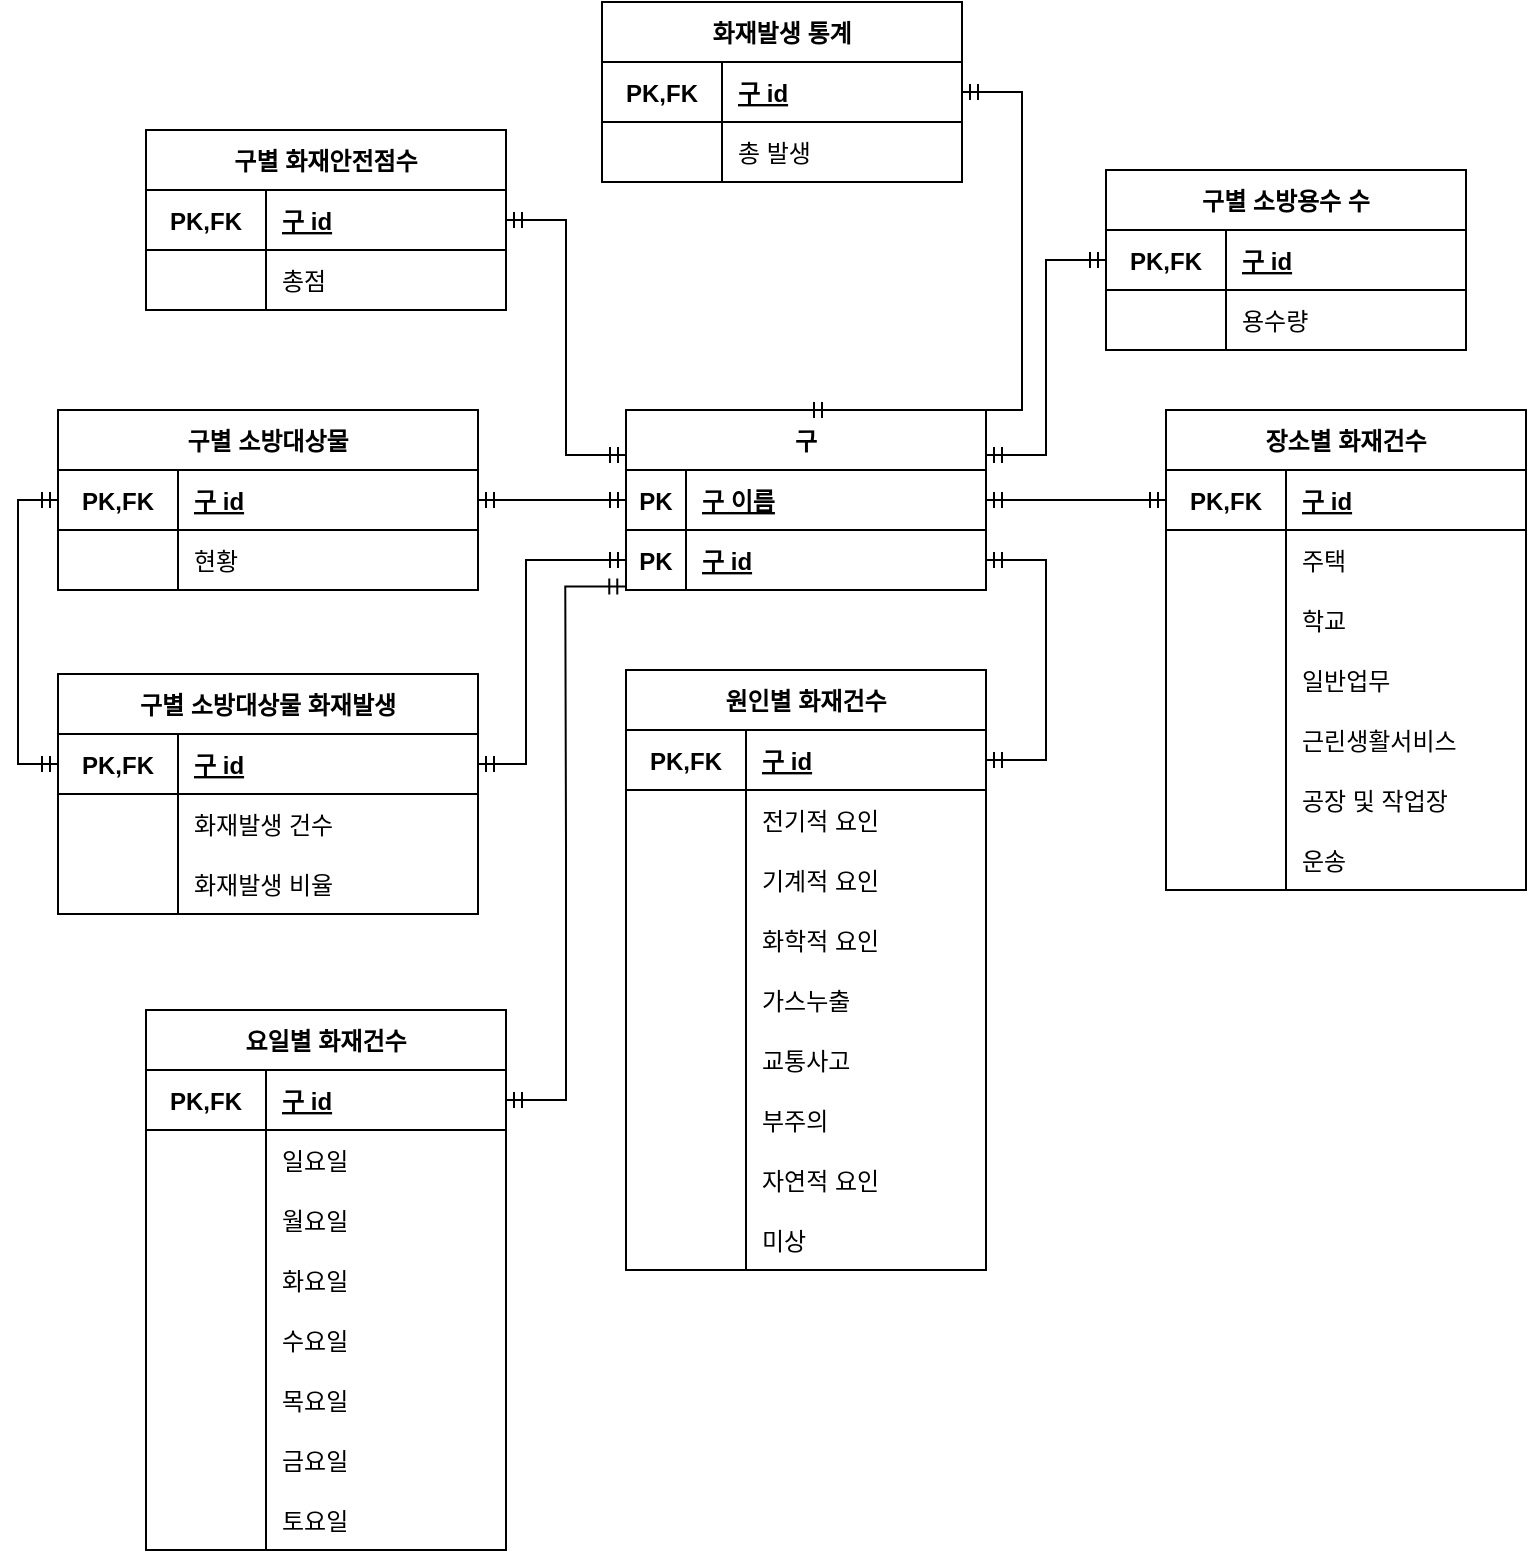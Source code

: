 <mxfile version="15.8.9" type="google"><diagram id="-3Nv49xv00gwKLNTS01_" name="Page-1"><mxGraphModel dx="1038" dy="571" grid="0" gridSize="10" guides="1" tooltips="1" connect="1" arrows="1" fold="1" page="1" pageScale="1" pageWidth="827" pageHeight="1169" math="0" shadow="0"><root><mxCell id="0"/><mxCell id="1" parent="0"/><mxCell id="5s4iBpK3dRNzRpRMi-Fs-120" value="구별 소방용수 수" style="shape=table;startSize=30;container=1;collapsible=1;childLayout=tableLayout;fixedRows=1;rowLines=0;fontStyle=1;align=center;resizeLast=1;" parent="1" vertex="1"><mxGeometry x="560" y="210" width="180" height="90" as="geometry"/></mxCell><mxCell id="5s4iBpK3dRNzRpRMi-Fs-124" value="" style="shape=partialRectangle;collapsible=0;dropTarget=0;pointerEvents=0;fillColor=none;top=0;left=0;bottom=1;right=0;points=[[0,0.5],[1,0.5]];portConstraint=eastwest;" parent="5s4iBpK3dRNzRpRMi-Fs-120" vertex="1"><mxGeometry y="30" width="180" height="30" as="geometry"/></mxCell><mxCell id="5s4iBpK3dRNzRpRMi-Fs-125" value="PK,FK" style="shape=partialRectangle;connectable=0;fillColor=none;top=0;left=0;bottom=0;right=0;fontStyle=1;overflow=hidden;" parent="5s4iBpK3dRNzRpRMi-Fs-124" vertex="1"><mxGeometry width="60" height="30" as="geometry"><mxRectangle width="60" height="30" as="alternateBounds"/></mxGeometry></mxCell><mxCell id="5s4iBpK3dRNzRpRMi-Fs-126" value="구 id" style="shape=partialRectangle;connectable=0;fillColor=none;top=0;left=0;bottom=0;right=0;align=left;spacingLeft=6;fontStyle=5;overflow=hidden;" parent="5s4iBpK3dRNzRpRMi-Fs-124" vertex="1"><mxGeometry x="60" width="120" height="30" as="geometry"><mxRectangle width="120" height="30" as="alternateBounds"/></mxGeometry></mxCell><mxCell id="5s4iBpK3dRNzRpRMi-Fs-127" value="" style="shape=partialRectangle;collapsible=0;dropTarget=0;pointerEvents=0;fillColor=none;top=0;left=0;bottom=0;right=0;points=[[0,0.5],[1,0.5]];portConstraint=eastwest;" parent="5s4iBpK3dRNzRpRMi-Fs-120" vertex="1"><mxGeometry y="60" width="180" height="30" as="geometry"/></mxCell><mxCell id="5s4iBpK3dRNzRpRMi-Fs-128" value="" style="shape=partialRectangle;connectable=0;fillColor=none;top=0;left=0;bottom=0;right=0;editable=1;overflow=hidden;" parent="5s4iBpK3dRNzRpRMi-Fs-127" vertex="1"><mxGeometry width="60" height="30" as="geometry"><mxRectangle width="60" height="30" as="alternateBounds"/></mxGeometry></mxCell><mxCell id="5s4iBpK3dRNzRpRMi-Fs-129" value="용수량" style="shape=partialRectangle;connectable=0;fillColor=none;top=0;left=0;bottom=0;right=0;align=left;spacingLeft=6;overflow=hidden;" parent="5s4iBpK3dRNzRpRMi-Fs-127" vertex="1"><mxGeometry x="60" width="120" height="30" as="geometry"><mxRectangle width="120" height="30" as="alternateBounds"/></mxGeometry></mxCell><mxCell id="5s4iBpK3dRNzRpRMi-Fs-133" value="장소별 화재건수" style="shape=table;startSize=30;container=1;collapsible=1;childLayout=tableLayout;fixedRows=1;rowLines=0;fontStyle=1;align=center;resizeLast=1;" parent="1" vertex="1"><mxGeometry x="590" y="330" width="180" height="240" as="geometry"/></mxCell><mxCell id="5s4iBpK3dRNzRpRMi-Fs-134" value="" style="shape=partialRectangle;collapsible=0;dropTarget=0;pointerEvents=0;fillColor=none;top=0;left=0;bottom=1;right=0;points=[[0,0.5],[1,0.5]];portConstraint=eastwest;" parent="5s4iBpK3dRNzRpRMi-Fs-133" vertex="1"><mxGeometry y="30" width="180" height="30" as="geometry"/></mxCell><mxCell id="5s4iBpK3dRNzRpRMi-Fs-135" value="PK,FK" style="shape=partialRectangle;connectable=0;fillColor=none;top=0;left=0;bottom=0;right=0;fontStyle=1;overflow=hidden;" parent="5s4iBpK3dRNzRpRMi-Fs-134" vertex="1"><mxGeometry width="60" height="30" as="geometry"><mxRectangle width="60" height="30" as="alternateBounds"/></mxGeometry></mxCell><mxCell id="5s4iBpK3dRNzRpRMi-Fs-136" value="구 id" style="shape=partialRectangle;connectable=0;fillColor=none;top=0;left=0;bottom=0;right=0;align=left;spacingLeft=6;fontStyle=5;overflow=hidden;" parent="5s4iBpK3dRNzRpRMi-Fs-134" vertex="1"><mxGeometry x="60" width="120" height="30" as="geometry"><mxRectangle width="120" height="30" as="alternateBounds"/></mxGeometry></mxCell><mxCell id="5s4iBpK3dRNzRpRMi-Fs-137" value="" style="shape=partialRectangle;collapsible=0;dropTarget=0;pointerEvents=0;fillColor=none;top=0;left=0;bottom=0;right=0;points=[[0,0.5],[1,0.5]];portConstraint=eastwest;" parent="5s4iBpK3dRNzRpRMi-Fs-133" vertex="1"><mxGeometry y="60" width="180" height="30" as="geometry"/></mxCell><mxCell id="5s4iBpK3dRNzRpRMi-Fs-138" value="" style="shape=partialRectangle;connectable=0;fillColor=none;top=0;left=0;bottom=0;right=0;editable=1;overflow=hidden;" parent="5s4iBpK3dRNzRpRMi-Fs-137" vertex="1"><mxGeometry width="60" height="30" as="geometry"><mxRectangle width="60" height="30" as="alternateBounds"/></mxGeometry></mxCell><mxCell id="5s4iBpK3dRNzRpRMi-Fs-139" value="주택" style="shape=partialRectangle;connectable=0;fillColor=none;top=0;left=0;bottom=0;right=0;align=left;spacingLeft=6;overflow=hidden;" parent="5s4iBpK3dRNzRpRMi-Fs-137" vertex="1"><mxGeometry x="60" width="120" height="30" as="geometry"><mxRectangle width="120" height="30" as="alternateBounds"/></mxGeometry></mxCell><mxCell id="5s4iBpK3dRNzRpRMi-Fs-140" value="" style="shape=partialRectangle;collapsible=0;dropTarget=0;pointerEvents=0;fillColor=none;top=0;left=0;bottom=0;right=0;points=[[0,0.5],[1,0.5]];portConstraint=eastwest;" parent="5s4iBpK3dRNzRpRMi-Fs-133" vertex="1"><mxGeometry y="90" width="180" height="30" as="geometry"/></mxCell><mxCell id="5s4iBpK3dRNzRpRMi-Fs-141" value="" style="shape=partialRectangle;connectable=0;fillColor=none;top=0;left=0;bottom=0;right=0;editable=1;overflow=hidden;" parent="5s4iBpK3dRNzRpRMi-Fs-140" vertex="1"><mxGeometry width="60" height="30" as="geometry"><mxRectangle width="60" height="30" as="alternateBounds"/></mxGeometry></mxCell><mxCell id="5s4iBpK3dRNzRpRMi-Fs-142" value="학교" style="shape=partialRectangle;connectable=0;fillColor=none;top=0;left=0;bottom=0;right=0;align=left;spacingLeft=6;overflow=hidden;" parent="5s4iBpK3dRNzRpRMi-Fs-140" vertex="1"><mxGeometry x="60" width="120" height="30" as="geometry"><mxRectangle width="120" height="30" as="alternateBounds"/></mxGeometry></mxCell><mxCell id="5s4iBpK3dRNzRpRMi-Fs-143" value="" style="shape=partialRectangle;collapsible=0;dropTarget=0;pointerEvents=0;fillColor=none;top=0;left=0;bottom=0;right=0;points=[[0,0.5],[1,0.5]];portConstraint=eastwest;" parent="5s4iBpK3dRNzRpRMi-Fs-133" vertex="1"><mxGeometry y="120" width="180" height="30" as="geometry"/></mxCell><mxCell id="5s4iBpK3dRNzRpRMi-Fs-144" value="" style="shape=partialRectangle;connectable=0;fillColor=none;top=0;left=0;bottom=0;right=0;editable=1;overflow=hidden;" parent="5s4iBpK3dRNzRpRMi-Fs-143" vertex="1"><mxGeometry width="60" height="30" as="geometry"><mxRectangle width="60" height="30" as="alternateBounds"/></mxGeometry></mxCell><mxCell id="5s4iBpK3dRNzRpRMi-Fs-145" value="일반업무" style="shape=partialRectangle;connectable=0;fillColor=none;top=0;left=0;bottom=0;right=0;align=left;spacingLeft=6;overflow=hidden;" parent="5s4iBpK3dRNzRpRMi-Fs-143" vertex="1"><mxGeometry x="60" width="120" height="30" as="geometry"><mxRectangle width="120" height="30" as="alternateBounds"/></mxGeometry></mxCell><mxCell id="5s4iBpK3dRNzRpRMi-Fs-146" value="" style="shape=partialRectangle;collapsible=0;dropTarget=0;pointerEvents=0;fillColor=none;top=0;left=0;bottom=0;right=0;points=[[0,0.5],[1,0.5]];portConstraint=eastwest;" parent="5s4iBpK3dRNzRpRMi-Fs-133" vertex="1"><mxGeometry y="150" width="180" height="30" as="geometry"/></mxCell><mxCell id="5s4iBpK3dRNzRpRMi-Fs-147" value="" style="shape=partialRectangle;connectable=0;fillColor=none;top=0;left=0;bottom=0;right=0;editable=1;overflow=hidden;" parent="5s4iBpK3dRNzRpRMi-Fs-146" vertex="1"><mxGeometry width="60" height="30" as="geometry"><mxRectangle width="60" height="30" as="alternateBounds"/></mxGeometry></mxCell><mxCell id="5s4iBpK3dRNzRpRMi-Fs-148" value="근린생활서비스" style="shape=partialRectangle;connectable=0;fillColor=none;top=0;left=0;bottom=0;right=0;align=left;spacingLeft=6;overflow=hidden;" parent="5s4iBpK3dRNzRpRMi-Fs-146" vertex="1"><mxGeometry x="60" width="120" height="30" as="geometry"><mxRectangle width="120" height="30" as="alternateBounds"/></mxGeometry></mxCell><mxCell id="5s4iBpK3dRNzRpRMi-Fs-149" value="" style="shape=partialRectangle;collapsible=0;dropTarget=0;pointerEvents=0;fillColor=none;top=0;left=0;bottom=0;right=0;points=[[0,0.5],[1,0.5]];portConstraint=eastwest;" parent="5s4iBpK3dRNzRpRMi-Fs-133" vertex="1"><mxGeometry y="180" width="180" height="30" as="geometry"/></mxCell><mxCell id="5s4iBpK3dRNzRpRMi-Fs-150" value="" style="shape=partialRectangle;connectable=0;fillColor=none;top=0;left=0;bottom=0;right=0;editable=1;overflow=hidden;" parent="5s4iBpK3dRNzRpRMi-Fs-149" vertex="1"><mxGeometry width="60" height="30" as="geometry"><mxRectangle width="60" height="30" as="alternateBounds"/></mxGeometry></mxCell><mxCell id="5s4iBpK3dRNzRpRMi-Fs-151" value="공장 및 작업장" style="shape=partialRectangle;connectable=0;fillColor=none;top=0;left=0;bottom=0;right=0;align=left;spacingLeft=6;overflow=hidden;" parent="5s4iBpK3dRNzRpRMi-Fs-149" vertex="1"><mxGeometry x="60" width="120" height="30" as="geometry"><mxRectangle width="120" height="30" as="alternateBounds"/></mxGeometry></mxCell><mxCell id="5s4iBpK3dRNzRpRMi-Fs-152" value="" style="shape=partialRectangle;collapsible=0;dropTarget=0;pointerEvents=0;fillColor=none;top=0;left=0;bottom=0;right=0;points=[[0,0.5],[1,0.5]];portConstraint=eastwest;" parent="5s4iBpK3dRNzRpRMi-Fs-133" vertex="1"><mxGeometry y="210" width="180" height="30" as="geometry"/></mxCell><mxCell id="5s4iBpK3dRNzRpRMi-Fs-153" value="" style="shape=partialRectangle;connectable=0;fillColor=none;top=0;left=0;bottom=0;right=0;editable=1;overflow=hidden;" parent="5s4iBpK3dRNzRpRMi-Fs-152" vertex="1"><mxGeometry width="60" height="30" as="geometry"><mxRectangle width="60" height="30" as="alternateBounds"/></mxGeometry></mxCell><mxCell id="5s4iBpK3dRNzRpRMi-Fs-154" value="운송" style="shape=partialRectangle;connectable=0;fillColor=none;top=0;left=0;bottom=0;right=0;align=left;spacingLeft=6;overflow=hidden;" parent="5s4iBpK3dRNzRpRMi-Fs-152" vertex="1"><mxGeometry x="60" width="120" height="30" as="geometry"><mxRectangle width="120" height="30" as="alternateBounds"/></mxGeometry></mxCell><mxCell id="5s4iBpK3dRNzRpRMi-Fs-158" value="구별 소방대상물" style="shape=table;startSize=30;container=1;collapsible=1;childLayout=tableLayout;fixedRows=1;rowLines=0;fontStyle=1;align=center;resizeLast=1;" parent="1" vertex="1"><mxGeometry x="36" y="330" width="210" height="90" as="geometry"/></mxCell><mxCell id="5s4iBpK3dRNzRpRMi-Fs-159" value="" style="shape=partialRectangle;collapsible=0;dropTarget=0;pointerEvents=0;fillColor=none;top=0;left=0;bottom=1;right=0;points=[[0,0.5],[1,0.5]];portConstraint=eastwest;" parent="5s4iBpK3dRNzRpRMi-Fs-158" vertex="1"><mxGeometry y="30" width="210" height="30" as="geometry"/></mxCell><mxCell id="5s4iBpK3dRNzRpRMi-Fs-160" value="PK,FK" style="shape=partialRectangle;connectable=0;fillColor=none;top=0;left=0;bottom=0;right=0;fontStyle=1;overflow=hidden;" parent="5s4iBpK3dRNzRpRMi-Fs-159" vertex="1"><mxGeometry width="60" height="30" as="geometry"><mxRectangle width="60" height="30" as="alternateBounds"/></mxGeometry></mxCell><mxCell id="5s4iBpK3dRNzRpRMi-Fs-161" value="구 id" style="shape=partialRectangle;connectable=0;fillColor=none;top=0;left=0;bottom=0;right=0;align=left;spacingLeft=6;fontStyle=5;overflow=hidden;" parent="5s4iBpK3dRNzRpRMi-Fs-159" vertex="1"><mxGeometry x="60" width="150" height="30" as="geometry"><mxRectangle width="150" height="30" as="alternateBounds"/></mxGeometry></mxCell><mxCell id="5s4iBpK3dRNzRpRMi-Fs-166" value="" style="shape=partialRectangle;collapsible=0;dropTarget=0;pointerEvents=0;fillColor=none;top=0;left=0;bottom=0;right=0;points=[[0,0.5],[1,0.5]];portConstraint=eastwest;" parent="5s4iBpK3dRNzRpRMi-Fs-158" vertex="1"><mxGeometry y="60" width="210" height="30" as="geometry"/></mxCell><mxCell id="5s4iBpK3dRNzRpRMi-Fs-167" value="" style="shape=partialRectangle;connectable=0;fillColor=none;top=0;left=0;bottom=0;right=0;editable=1;overflow=hidden;" parent="5s4iBpK3dRNzRpRMi-Fs-166" vertex="1"><mxGeometry width="60" height="30" as="geometry"><mxRectangle width="60" height="30" as="alternateBounds"/></mxGeometry></mxCell><mxCell id="5s4iBpK3dRNzRpRMi-Fs-168" value="현황" style="shape=partialRectangle;connectable=0;fillColor=none;top=0;left=0;bottom=0;right=0;align=left;spacingLeft=6;overflow=hidden;" parent="5s4iBpK3dRNzRpRMi-Fs-166" vertex="1"><mxGeometry x="60" width="150" height="30" as="geometry"><mxRectangle width="150" height="30" as="alternateBounds"/></mxGeometry></mxCell><mxCell id="5s4iBpK3dRNzRpRMi-Fs-172" value="요일별 화재건수" style="shape=table;startSize=30;container=1;collapsible=1;childLayout=tableLayout;fixedRows=1;rowLines=0;fontStyle=1;align=center;resizeLast=1;" parent="1" vertex="1"><mxGeometry x="80" y="630" width="180" height="270" as="geometry"/></mxCell><mxCell id="5s4iBpK3dRNzRpRMi-Fs-173" value="" style="shape=partialRectangle;collapsible=0;dropTarget=0;pointerEvents=0;fillColor=none;top=0;left=0;bottom=1;right=0;points=[[0,0.5],[1,0.5]];portConstraint=eastwest;" parent="5s4iBpK3dRNzRpRMi-Fs-172" vertex="1"><mxGeometry y="30" width="180" height="30" as="geometry"/></mxCell><mxCell id="5s4iBpK3dRNzRpRMi-Fs-174" value="PK,FK" style="shape=partialRectangle;connectable=0;fillColor=none;top=0;left=0;bottom=0;right=0;fontStyle=1;overflow=hidden;" parent="5s4iBpK3dRNzRpRMi-Fs-173" vertex="1"><mxGeometry width="60" height="30" as="geometry"><mxRectangle width="60" height="30" as="alternateBounds"/></mxGeometry></mxCell><mxCell id="5s4iBpK3dRNzRpRMi-Fs-175" value="구 id" style="shape=partialRectangle;connectable=0;fillColor=none;top=0;left=0;bottom=0;right=0;align=left;spacingLeft=6;fontStyle=5;overflow=hidden;" parent="5s4iBpK3dRNzRpRMi-Fs-173" vertex="1"><mxGeometry x="60" width="120" height="30" as="geometry"><mxRectangle width="120" height="30" as="alternateBounds"/></mxGeometry></mxCell><mxCell id="5s4iBpK3dRNzRpRMi-Fs-176" value="" style="shape=partialRectangle;collapsible=0;dropTarget=0;pointerEvents=0;fillColor=none;top=0;left=0;bottom=0;right=0;points=[[0,0.5],[1,0.5]];portConstraint=eastwest;" parent="5s4iBpK3dRNzRpRMi-Fs-172" vertex="1"><mxGeometry y="60" width="180" height="30" as="geometry"/></mxCell><mxCell id="5s4iBpK3dRNzRpRMi-Fs-177" value="" style="shape=partialRectangle;connectable=0;fillColor=none;top=0;left=0;bottom=0;right=0;editable=1;overflow=hidden;" parent="5s4iBpK3dRNzRpRMi-Fs-176" vertex="1"><mxGeometry width="60" height="30" as="geometry"><mxRectangle width="60" height="30" as="alternateBounds"/></mxGeometry></mxCell><mxCell id="5s4iBpK3dRNzRpRMi-Fs-178" value="일요일" style="shape=partialRectangle;connectable=0;fillColor=none;top=0;left=0;bottom=0;right=0;align=left;spacingLeft=6;overflow=hidden;" parent="5s4iBpK3dRNzRpRMi-Fs-176" vertex="1"><mxGeometry x="60" width="120" height="30" as="geometry"><mxRectangle width="120" height="30" as="alternateBounds"/></mxGeometry></mxCell><mxCell id="5s4iBpK3dRNzRpRMi-Fs-179" value="" style="shape=partialRectangle;collapsible=0;dropTarget=0;pointerEvents=0;fillColor=none;top=0;left=0;bottom=0;right=0;points=[[0,0.5],[1,0.5]];portConstraint=eastwest;" parent="5s4iBpK3dRNzRpRMi-Fs-172" vertex="1"><mxGeometry y="90" width="180" height="30" as="geometry"/></mxCell><mxCell id="5s4iBpK3dRNzRpRMi-Fs-180" value="" style="shape=partialRectangle;connectable=0;fillColor=none;top=0;left=0;bottom=0;right=0;editable=1;overflow=hidden;" parent="5s4iBpK3dRNzRpRMi-Fs-179" vertex="1"><mxGeometry width="60" height="30" as="geometry"><mxRectangle width="60" height="30" as="alternateBounds"/></mxGeometry></mxCell><mxCell id="5s4iBpK3dRNzRpRMi-Fs-181" value="월요일" style="shape=partialRectangle;connectable=0;fillColor=none;top=0;left=0;bottom=0;right=0;align=left;spacingLeft=6;overflow=hidden;" parent="5s4iBpK3dRNzRpRMi-Fs-179" vertex="1"><mxGeometry x="60" width="120" height="30" as="geometry"><mxRectangle width="120" height="30" as="alternateBounds"/></mxGeometry></mxCell><mxCell id="5s4iBpK3dRNzRpRMi-Fs-182" value="" style="shape=partialRectangle;collapsible=0;dropTarget=0;pointerEvents=0;fillColor=none;top=0;left=0;bottom=0;right=0;points=[[0,0.5],[1,0.5]];portConstraint=eastwest;" parent="5s4iBpK3dRNzRpRMi-Fs-172" vertex="1"><mxGeometry y="120" width="180" height="30" as="geometry"/></mxCell><mxCell id="5s4iBpK3dRNzRpRMi-Fs-183" value="" style="shape=partialRectangle;connectable=0;fillColor=none;top=0;left=0;bottom=0;right=0;editable=1;overflow=hidden;" parent="5s4iBpK3dRNzRpRMi-Fs-182" vertex="1"><mxGeometry width="60" height="30" as="geometry"><mxRectangle width="60" height="30" as="alternateBounds"/></mxGeometry></mxCell><mxCell id="5s4iBpK3dRNzRpRMi-Fs-184" value="화요일" style="shape=partialRectangle;connectable=0;fillColor=none;top=0;left=0;bottom=0;right=0;align=left;spacingLeft=6;overflow=hidden;" parent="5s4iBpK3dRNzRpRMi-Fs-182" vertex="1"><mxGeometry x="60" width="120" height="30" as="geometry"><mxRectangle width="120" height="30" as="alternateBounds"/></mxGeometry></mxCell><mxCell id="5s4iBpK3dRNzRpRMi-Fs-185" value="" style="shape=partialRectangle;collapsible=0;dropTarget=0;pointerEvents=0;fillColor=none;top=0;left=0;bottom=0;right=0;points=[[0,0.5],[1,0.5]];portConstraint=eastwest;" parent="5s4iBpK3dRNzRpRMi-Fs-172" vertex="1"><mxGeometry y="150" width="180" height="30" as="geometry"/></mxCell><mxCell id="5s4iBpK3dRNzRpRMi-Fs-186" value="" style="shape=partialRectangle;connectable=0;fillColor=none;top=0;left=0;bottom=0;right=0;editable=1;overflow=hidden;" parent="5s4iBpK3dRNzRpRMi-Fs-185" vertex="1"><mxGeometry width="60" height="30" as="geometry"><mxRectangle width="60" height="30" as="alternateBounds"/></mxGeometry></mxCell><mxCell id="5s4iBpK3dRNzRpRMi-Fs-187" value="수요일" style="shape=partialRectangle;connectable=0;fillColor=none;top=0;left=0;bottom=0;right=0;align=left;spacingLeft=6;overflow=hidden;" parent="5s4iBpK3dRNzRpRMi-Fs-185" vertex="1"><mxGeometry x="60" width="120" height="30" as="geometry"><mxRectangle width="120" height="30" as="alternateBounds"/></mxGeometry></mxCell><mxCell id="5s4iBpK3dRNzRpRMi-Fs-188" value="" style="shape=partialRectangle;collapsible=0;dropTarget=0;pointerEvents=0;fillColor=none;top=0;left=0;bottom=0;right=0;points=[[0,0.5],[1,0.5]];portConstraint=eastwest;" parent="5s4iBpK3dRNzRpRMi-Fs-172" vertex="1"><mxGeometry y="180" width="180" height="30" as="geometry"/></mxCell><mxCell id="5s4iBpK3dRNzRpRMi-Fs-189" value="" style="shape=partialRectangle;connectable=0;fillColor=none;top=0;left=0;bottom=0;right=0;editable=1;overflow=hidden;" parent="5s4iBpK3dRNzRpRMi-Fs-188" vertex="1"><mxGeometry width="60" height="30" as="geometry"><mxRectangle width="60" height="30" as="alternateBounds"/></mxGeometry></mxCell><mxCell id="5s4iBpK3dRNzRpRMi-Fs-190" value="목요일" style="shape=partialRectangle;connectable=0;fillColor=none;top=0;left=0;bottom=0;right=0;align=left;spacingLeft=6;overflow=hidden;" parent="5s4iBpK3dRNzRpRMi-Fs-188" vertex="1"><mxGeometry x="60" width="120" height="30" as="geometry"><mxRectangle width="120" height="30" as="alternateBounds"/></mxGeometry></mxCell><mxCell id="5s4iBpK3dRNzRpRMi-Fs-191" value="" style="shape=partialRectangle;collapsible=0;dropTarget=0;pointerEvents=0;fillColor=none;top=0;left=0;bottom=0;right=0;points=[[0,0.5],[1,0.5]];portConstraint=eastwest;" parent="5s4iBpK3dRNzRpRMi-Fs-172" vertex="1"><mxGeometry y="210" width="180" height="30" as="geometry"/></mxCell><mxCell id="5s4iBpK3dRNzRpRMi-Fs-192" value="" style="shape=partialRectangle;connectable=0;fillColor=none;top=0;left=0;bottom=0;right=0;editable=1;overflow=hidden;" parent="5s4iBpK3dRNzRpRMi-Fs-191" vertex="1"><mxGeometry width="60" height="30" as="geometry"><mxRectangle width="60" height="30" as="alternateBounds"/></mxGeometry></mxCell><mxCell id="5s4iBpK3dRNzRpRMi-Fs-193" value="금요일" style="shape=partialRectangle;connectable=0;fillColor=none;top=0;left=0;bottom=0;right=0;align=left;spacingLeft=6;overflow=hidden;" parent="5s4iBpK3dRNzRpRMi-Fs-191" vertex="1"><mxGeometry x="60" width="120" height="30" as="geometry"><mxRectangle width="120" height="30" as="alternateBounds"/></mxGeometry></mxCell><mxCell id="5s4iBpK3dRNzRpRMi-Fs-194" value="" style="shape=partialRectangle;collapsible=0;dropTarget=0;pointerEvents=0;fillColor=none;top=0;left=0;bottom=0;right=0;points=[[0,0.5],[1,0.5]];portConstraint=eastwest;" parent="5s4iBpK3dRNzRpRMi-Fs-172" vertex="1"><mxGeometry y="240" width="180" height="30" as="geometry"/></mxCell><mxCell id="5s4iBpK3dRNzRpRMi-Fs-195" value="" style="shape=partialRectangle;connectable=0;fillColor=none;top=0;left=0;bottom=0;right=0;editable=1;overflow=hidden;" parent="5s4iBpK3dRNzRpRMi-Fs-194" vertex="1"><mxGeometry width="60" height="30" as="geometry"><mxRectangle width="60" height="30" as="alternateBounds"/></mxGeometry></mxCell><mxCell id="5s4iBpK3dRNzRpRMi-Fs-196" value="토요일" style="shape=partialRectangle;connectable=0;fillColor=none;top=0;left=0;bottom=0;right=0;align=left;spacingLeft=6;overflow=hidden;" parent="5s4iBpK3dRNzRpRMi-Fs-194" vertex="1"><mxGeometry x="60" width="120" height="30" as="geometry"><mxRectangle width="120" height="30" as="alternateBounds"/></mxGeometry></mxCell><mxCell id="5s4iBpK3dRNzRpRMi-Fs-197" value="원인별 화재건수" style="shape=table;startSize=30;container=1;collapsible=1;childLayout=tableLayout;fixedRows=1;rowLines=0;fontStyle=1;align=center;resizeLast=1;" parent="1" vertex="1"><mxGeometry x="320" y="460" width="180" height="300" as="geometry"/></mxCell><mxCell id="5s4iBpK3dRNzRpRMi-Fs-198" value="" style="shape=partialRectangle;collapsible=0;dropTarget=0;pointerEvents=0;fillColor=none;top=0;left=0;bottom=1;right=0;points=[[0,0.5],[1,0.5]];portConstraint=eastwest;" parent="5s4iBpK3dRNzRpRMi-Fs-197" vertex="1"><mxGeometry y="30" width="180" height="30" as="geometry"/></mxCell><mxCell id="5s4iBpK3dRNzRpRMi-Fs-199" value="PK,FK" style="shape=partialRectangle;connectable=0;fillColor=none;top=0;left=0;bottom=0;right=0;fontStyle=1;overflow=hidden;" parent="5s4iBpK3dRNzRpRMi-Fs-198" vertex="1"><mxGeometry width="60" height="30" as="geometry"><mxRectangle width="60" height="30" as="alternateBounds"/></mxGeometry></mxCell><mxCell id="5s4iBpK3dRNzRpRMi-Fs-200" value="구 id" style="shape=partialRectangle;connectable=0;fillColor=none;top=0;left=0;bottom=0;right=0;align=left;spacingLeft=6;fontStyle=5;overflow=hidden;" parent="5s4iBpK3dRNzRpRMi-Fs-198" vertex="1"><mxGeometry x="60" width="120" height="30" as="geometry"><mxRectangle width="120" height="30" as="alternateBounds"/></mxGeometry></mxCell><mxCell id="5s4iBpK3dRNzRpRMi-Fs-201" value="" style="shape=partialRectangle;collapsible=0;dropTarget=0;pointerEvents=0;fillColor=none;top=0;left=0;bottom=0;right=0;points=[[0,0.5],[1,0.5]];portConstraint=eastwest;" parent="5s4iBpK3dRNzRpRMi-Fs-197" vertex="1"><mxGeometry y="60" width="180" height="30" as="geometry"/></mxCell><mxCell id="5s4iBpK3dRNzRpRMi-Fs-202" value="" style="shape=partialRectangle;connectable=0;fillColor=none;top=0;left=0;bottom=0;right=0;editable=1;overflow=hidden;" parent="5s4iBpK3dRNzRpRMi-Fs-201" vertex="1"><mxGeometry width="60" height="30" as="geometry"><mxRectangle width="60" height="30" as="alternateBounds"/></mxGeometry></mxCell><mxCell id="5s4iBpK3dRNzRpRMi-Fs-203" value="전기적 요인" style="shape=partialRectangle;connectable=0;fillColor=none;top=0;left=0;bottom=0;right=0;align=left;spacingLeft=6;overflow=hidden;" parent="5s4iBpK3dRNzRpRMi-Fs-201" vertex="1"><mxGeometry x="60" width="120" height="30" as="geometry"><mxRectangle width="120" height="30" as="alternateBounds"/></mxGeometry></mxCell><mxCell id="5s4iBpK3dRNzRpRMi-Fs-204" value="" style="shape=partialRectangle;collapsible=0;dropTarget=0;pointerEvents=0;fillColor=none;top=0;left=0;bottom=0;right=0;points=[[0,0.5],[1,0.5]];portConstraint=eastwest;" parent="5s4iBpK3dRNzRpRMi-Fs-197" vertex="1"><mxGeometry y="90" width="180" height="30" as="geometry"/></mxCell><mxCell id="5s4iBpK3dRNzRpRMi-Fs-205" value="" style="shape=partialRectangle;connectable=0;fillColor=none;top=0;left=0;bottom=0;right=0;editable=1;overflow=hidden;" parent="5s4iBpK3dRNzRpRMi-Fs-204" vertex="1"><mxGeometry width="60" height="30" as="geometry"><mxRectangle width="60" height="30" as="alternateBounds"/></mxGeometry></mxCell><mxCell id="5s4iBpK3dRNzRpRMi-Fs-206" value="기계적 요인" style="shape=partialRectangle;connectable=0;fillColor=none;top=0;left=0;bottom=0;right=0;align=left;spacingLeft=6;overflow=hidden;" parent="5s4iBpK3dRNzRpRMi-Fs-204" vertex="1"><mxGeometry x="60" width="120" height="30" as="geometry"><mxRectangle width="120" height="30" as="alternateBounds"/></mxGeometry></mxCell><mxCell id="5s4iBpK3dRNzRpRMi-Fs-207" value="" style="shape=partialRectangle;collapsible=0;dropTarget=0;pointerEvents=0;fillColor=none;top=0;left=0;bottom=0;right=0;points=[[0,0.5],[1,0.5]];portConstraint=eastwest;" parent="5s4iBpK3dRNzRpRMi-Fs-197" vertex="1"><mxGeometry y="120" width="180" height="30" as="geometry"/></mxCell><mxCell id="5s4iBpK3dRNzRpRMi-Fs-208" value="" style="shape=partialRectangle;connectable=0;fillColor=none;top=0;left=0;bottom=0;right=0;editable=1;overflow=hidden;" parent="5s4iBpK3dRNzRpRMi-Fs-207" vertex="1"><mxGeometry width="60" height="30" as="geometry"><mxRectangle width="60" height="30" as="alternateBounds"/></mxGeometry></mxCell><mxCell id="5s4iBpK3dRNzRpRMi-Fs-209" value="화학적 요인" style="shape=partialRectangle;connectable=0;fillColor=none;top=0;left=0;bottom=0;right=0;align=left;spacingLeft=6;overflow=hidden;" parent="5s4iBpK3dRNzRpRMi-Fs-207" vertex="1"><mxGeometry x="60" width="120" height="30" as="geometry"><mxRectangle width="120" height="30" as="alternateBounds"/></mxGeometry></mxCell><mxCell id="5s4iBpK3dRNzRpRMi-Fs-210" value="" style="shape=partialRectangle;collapsible=0;dropTarget=0;pointerEvents=0;fillColor=none;top=0;left=0;bottom=0;right=0;points=[[0,0.5],[1,0.5]];portConstraint=eastwest;" parent="5s4iBpK3dRNzRpRMi-Fs-197" vertex="1"><mxGeometry y="150" width="180" height="30" as="geometry"/></mxCell><mxCell id="5s4iBpK3dRNzRpRMi-Fs-211" value="" style="shape=partialRectangle;connectable=0;fillColor=none;top=0;left=0;bottom=0;right=0;editable=1;overflow=hidden;" parent="5s4iBpK3dRNzRpRMi-Fs-210" vertex="1"><mxGeometry width="60" height="30" as="geometry"><mxRectangle width="60" height="30" as="alternateBounds"/></mxGeometry></mxCell><mxCell id="5s4iBpK3dRNzRpRMi-Fs-212" value="가스누출" style="shape=partialRectangle;connectable=0;fillColor=none;top=0;left=0;bottom=0;right=0;align=left;spacingLeft=6;overflow=hidden;" parent="5s4iBpK3dRNzRpRMi-Fs-210" vertex="1"><mxGeometry x="60" width="120" height="30" as="geometry"><mxRectangle width="120" height="30" as="alternateBounds"/></mxGeometry></mxCell><mxCell id="5s4iBpK3dRNzRpRMi-Fs-213" value="" style="shape=partialRectangle;collapsible=0;dropTarget=0;pointerEvents=0;fillColor=none;top=0;left=0;bottom=0;right=0;points=[[0,0.5],[1,0.5]];portConstraint=eastwest;" parent="5s4iBpK3dRNzRpRMi-Fs-197" vertex="1"><mxGeometry y="180" width="180" height="30" as="geometry"/></mxCell><mxCell id="5s4iBpK3dRNzRpRMi-Fs-214" value="" style="shape=partialRectangle;connectable=0;fillColor=none;top=0;left=0;bottom=0;right=0;editable=1;overflow=hidden;" parent="5s4iBpK3dRNzRpRMi-Fs-213" vertex="1"><mxGeometry width="60" height="30" as="geometry"><mxRectangle width="60" height="30" as="alternateBounds"/></mxGeometry></mxCell><mxCell id="5s4iBpK3dRNzRpRMi-Fs-215" value="교통사고" style="shape=partialRectangle;connectable=0;fillColor=none;top=0;left=0;bottom=0;right=0;align=left;spacingLeft=6;overflow=hidden;" parent="5s4iBpK3dRNzRpRMi-Fs-213" vertex="1"><mxGeometry x="60" width="120" height="30" as="geometry"><mxRectangle width="120" height="30" as="alternateBounds"/></mxGeometry></mxCell><mxCell id="5s4iBpK3dRNzRpRMi-Fs-216" value="" style="shape=partialRectangle;collapsible=0;dropTarget=0;pointerEvents=0;fillColor=none;top=0;left=0;bottom=0;right=0;points=[[0,0.5],[1,0.5]];portConstraint=eastwest;" parent="5s4iBpK3dRNzRpRMi-Fs-197" vertex="1"><mxGeometry y="210" width="180" height="30" as="geometry"/></mxCell><mxCell id="5s4iBpK3dRNzRpRMi-Fs-217" value="" style="shape=partialRectangle;connectable=0;fillColor=none;top=0;left=0;bottom=0;right=0;editable=1;overflow=hidden;" parent="5s4iBpK3dRNzRpRMi-Fs-216" vertex="1"><mxGeometry width="60" height="30" as="geometry"><mxRectangle width="60" height="30" as="alternateBounds"/></mxGeometry></mxCell><mxCell id="5s4iBpK3dRNzRpRMi-Fs-218" value="부주의" style="shape=partialRectangle;connectable=0;fillColor=none;top=0;left=0;bottom=0;right=0;align=left;spacingLeft=6;overflow=hidden;" parent="5s4iBpK3dRNzRpRMi-Fs-216" vertex="1"><mxGeometry x="60" width="120" height="30" as="geometry"><mxRectangle width="120" height="30" as="alternateBounds"/></mxGeometry></mxCell><mxCell id="5s4iBpK3dRNzRpRMi-Fs-222" value="" style="shape=partialRectangle;collapsible=0;dropTarget=0;pointerEvents=0;fillColor=none;top=0;left=0;bottom=0;right=0;points=[[0,0.5],[1,0.5]];portConstraint=eastwest;" parent="5s4iBpK3dRNzRpRMi-Fs-197" vertex="1"><mxGeometry y="240" width="180" height="30" as="geometry"/></mxCell><mxCell id="5s4iBpK3dRNzRpRMi-Fs-223" value="" style="shape=partialRectangle;connectable=0;fillColor=none;top=0;left=0;bottom=0;right=0;editable=1;overflow=hidden;" parent="5s4iBpK3dRNzRpRMi-Fs-222" vertex="1"><mxGeometry width="60" height="30" as="geometry"><mxRectangle width="60" height="30" as="alternateBounds"/></mxGeometry></mxCell><mxCell id="5s4iBpK3dRNzRpRMi-Fs-224" value="자연적 요인" style="shape=partialRectangle;connectable=0;fillColor=none;top=0;left=0;bottom=0;right=0;align=left;spacingLeft=6;overflow=hidden;" parent="5s4iBpK3dRNzRpRMi-Fs-222" vertex="1"><mxGeometry x="60" width="120" height="30" as="geometry"><mxRectangle width="120" height="30" as="alternateBounds"/></mxGeometry></mxCell><mxCell id="5s4iBpK3dRNzRpRMi-Fs-225" value="" style="shape=partialRectangle;collapsible=0;dropTarget=0;pointerEvents=0;fillColor=none;top=0;left=0;bottom=0;right=0;points=[[0,0.5],[1,0.5]];portConstraint=eastwest;" parent="5s4iBpK3dRNzRpRMi-Fs-197" vertex="1"><mxGeometry y="270" width="180" height="30" as="geometry"/></mxCell><mxCell id="5s4iBpK3dRNzRpRMi-Fs-226" value="" style="shape=partialRectangle;connectable=0;fillColor=none;top=0;left=0;bottom=0;right=0;editable=1;overflow=hidden;" parent="5s4iBpK3dRNzRpRMi-Fs-225" vertex="1"><mxGeometry width="60" height="30" as="geometry"><mxRectangle width="60" height="30" as="alternateBounds"/></mxGeometry></mxCell><mxCell id="5s4iBpK3dRNzRpRMi-Fs-227" value="미상" style="shape=partialRectangle;connectable=0;fillColor=none;top=0;left=0;bottom=0;right=0;align=left;spacingLeft=6;overflow=hidden;" parent="5s4iBpK3dRNzRpRMi-Fs-225" vertex="1"><mxGeometry x="60" width="120" height="30" as="geometry"><mxRectangle width="120" height="30" as="alternateBounds"/></mxGeometry></mxCell><mxCell id="5s4iBpK3dRNzRpRMi-Fs-228" value="구" style="shape=table;startSize=30;container=1;collapsible=1;childLayout=tableLayout;fixedRows=1;rowLines=0;fontStyle=1;align=center;resizeLast=1;" parent="1" vertex="1"><mxGeometry x="320" y="330" width="180" height="90" as="geometry"/></mxCell><mxCell id="5s4iBpK3dRNzRpRMi-Fs-229" value="" style="shape=partialRectangle;collapsible=0;dropTarget=0;pointerEvents=0;fillColor=none;top=0;left=0;bottom=1;right=0;points=[[0,0.5],[1,0.5]];portConstraint=eastwest;" parent="5s4iBpK3dRNzRpRMi-Fs-228" vertex="1"><mxGeometry y="30" width="180" height="30" as="geometry"/></mxCell><mxCell id="5s4iBpK3dRNzRpRMi-Fs-230" value="PK" style="shape=partialRectangle;connectable=0;fillColor=none;top=0;left=0;bottom=0;right=0;fontStyle=1;overflow=hidden;" parent="5s4iBpK3dRNzRpRMi-Fs-229" vertex="1"><mxGeometry width="30" height="30" as="geometry"><mxRectangle width="30" height="30" as="alternateBounds"/></mxGeometry></mxCell><mxCell id="5s4iBpK3dRNzRpRMi-Fs-231" value="구 이름" style="shape=partialRectangle;connectable=0;fillColor=none;top=0;left=0;bottom=0;right=0;align=left;spacingLeft=6;fontStyle=5;overflow=hidden;" parent="5s4iBpK3dRNzRpRMi-Fs-229" vertex="1"><mxGeometry x="30" width="150" height="30" as="geometry"><mxRectangle width="150" height="30" as="alternateBounds"/></mxGeometry></mxCell><mxCell id="5s4iBpK3dRNzRpRMi-Fs-251" value="" style="shape=partialRectangle;collapsible=0;dropTarget=0;pointerEvents=0;fillColor=none;top=0;left=0;bottom=1;right=0;points=[[0,0.5],[1,0.5]];portConstraint=eastwest;" parent="5s4iBpK3dRNzRpRMi-Fs-228" vertex="1"><mxGeometry y="60" width="180" height="30" as="geometry"/></mxCell><mxCell id="5s4iBpK3dRNzRpRMi-Fs-252" value="PK" style="shape=partialRectangle;connectable=0;fillColor=none;top=0;left=0;bottom=0;right=0;fontStyle=1;overflow=hidden;" parent="5s4iBpK3dRNzRpRMi-Fs-251" vertex="1"><mxGeometry width="30" height="30" as="geometry"><mxRectangle width="30" height="30" as="alternateBounds"/></mxGeometry></mxCell><mxCell id="5s4iBpK3dRNzRpRMi-Fs-253" value="구 id" style="shape=partialRectangle;connectable=0;fillColor=none;top=0;left=0;bottom=0;right=0;align=left;spacingLeft=6;fontStyle=5;overflow=hidden;" parent="5s4iBpK3dRNzRpRMi-Fs-251" vertex="1"><mxGeometry x="30" width="150" height="30" as="geometry"><mxRectangle width="150" height="30" as="alternateBounds"/></mxGeometry></mxCell><mxCell id="gOMnEGk4PF9tfrKn7srn-61" value="구별 화재안전점수" style="shape=table;startSize=30;container=1;collapsible=1;childLayout=tableLayout;fixedRows=1;rowLines=0;fontStyle=1;align=center;resizeLast=1;" parent="1" vertex="1"><mxGeometry x="80" y="190" width="180" height="90" as="geometry"/></mxCell><mxCell id="gOMnEGk4PF9tfrKn7srn-62" value="" style="shape=partialRectangle;collapsible=0;dropTarget=0;pointerEvents=0;fillColor=none;top=0;left=0;bottom=1;right=0;points=[[0,0.5],[1,0.5]];portConstraint=eastwest;" parent="gOMnEGk4PF9tfrKn7srn-61" vertex="1"><mxGeometry y="30" width="180" height="30" as="geometry"/></mxCell><mxCell id="gOMnEGk4PF9tfrKn7srn-63" value="PK,FK" style="shape=partialRectangle;connectable=0;fillColor=none;top=0;left=0;bottom=0;right=0;fontStyle=1;overflow=hidden;" parent="gOMnEGk4PF9tfrKn7srn-62" vertex="1"><mxGeometry width="60" height="30" as="geometry"><mxRectangle width="60" height="30" as="alternateBounds"/></mxGeometry></mxCell><mxCell id="gOMnEGk4PF9tfrKn7srn-64" value="구 id" style="shape=partialRectangle;connectable=0;fillColor=none;top=0;left=0;bottom=0;right=0;align=left;spacingLeft=6;fontStyle=5;overflow=hidden;" parent="gOMnEGk4PF9tfrKn7srn-62" vertex="1"><mxGeometry x="60" width="120" height="30" as="geometry"><mxRectangle width="120" height="30" as="alternateBounds"/></mxGeometry></mxCell><mxCell id="gOMnEGk4PF9tfrKn7srn-65" value="" style="shape=partialRectangle;collapsible=0;dropTarget=0;pointerEvents=0;fillColor=none;top=0;left=0;bottom=0;right=0;points=[[0,0.5],[1,0.5]];portConstraint=eastwest;" parent="gOMnEGk4PF9tfrKn7srn-61" vertex="1"><mxGeometry y="60" width="180" height="30" as="geometry"/></mxCell><mxCell id="gOMnEGk4PF9tfrKn7srn-66" value="" style="shape=partialRectangle;connectable=0;fillColor=none;top=0;left=0;bottom=0;right=0;editable=1;overflow=hidden;" parent="gOMnEGk4PF9tfrKn7srn-65" vertex="1"><mxGeometry width="60" height="30" as="geometry"><mxRectangle width="60" height="30" as="alternateBounds"/></mxGeometry></mxCell><mxCell id="gOMnEGk4PF9tfrKn7srn-67" value="총점" style="shape=partialRectangle;connectable=0;fillColor=none;top=0;left=0;bottom=0;right=0;align=left;spacingLeft=6;overflow=hidden;" parent="gOMnEGk4PF9tfrKn7srn-65" vertex="1"><mxGeometry x="60" width="120" height="30" as="geometry"><mxRectangle width="120" height="30" as="alternateBounds"/></mxGeometry></mxCell><mxCell id="gOMnEGk4PF9tfrKn7srn-69" value="" style="edgeStyle=entityRelationEdgeStyle;fontSize=12;html=1;endArrow=ERmandOne;startArrow=ERmandOne;rounded=0;entryX=0;entryY=0.25;entryDx=0;entryDy=0;exitX=1;exitY=0.5;exitDx=0;exitDy=0;" parent="1" source="gOMnEGk4PF9tfrKn7srn-62" target="5s4iBpK3dRNzRpRMi-Fs-228" edge="1"><mxGeometry width="100" height="100" relative="1" as="geometry"><mxPoint x="267" y="234" as="sourcePoint"/><mxPoint x="340" y="246" as="targetPoint"/></mxGeometry></mxCell><mxCell id="TXjZYBx2oeNXaUophNEV-1" value="화재발생 통계" style="shape=table;startSize=30;container=1;collapsible=1;childLayout=tableLayout;fixedRows=1;rowLines=0;fontStyle=1;align=center;resizeLast=1;" parent="1" vertex="1"><mxGeometry x="308" y="126" width="180" height="90" as="geometry"/></mxCell><mxCell id="TXjZYBx2oeNXaUophNEV-2" value="" style="shape=partialRectangle;collapsible=0;dropTarget=0;pointerEvents=0;fillColor=none;top=0;left=0;bottom=1;right=0;points=[[0,0.5],[1,0.5]];portConstraint=eastwest;" parent="TXjZYBx2oeNXaUophNEV-1" vertex="1"><mxGeometry y="30" width="180" height="30" as="geometry"/></mxCell><mxCell id="TXjZYBx2oeNXaUophNEV-3" value="PK,FK" style="shape=partialRectangle;connectable=0;fillColor=none;top=0;left=0;bottom=0;right=0;fontStyle=1;overflow=hidden;" parent="TXjZYBx2oeNXaUophNEV-2" vertex="1"><mxGeometry width="60" height="30" as="geometry"><mxRectangle width="60" height="30" as="alternateBounds"/></mxGeometry></mxCell><mxCell id="TXjZYBx2oeNXaUophNEV-4" value="구 id" style="shape=partialRectangle;connectable=0;fillColor=none;top=0;left=0;bottom=0;right=0;align=left;spacingLeft=6;fontStyle=5;overflow=hidden;" parent="TXjZYBx2oeNXaUophNEV-2" vertex="1"><mxGeometry x="60" width="120" height="30" as="geometry"><mxRectangle width="120" height="30" as="alternateBounds"/></mxGeometry></mxCell><mxCell id="TXjZYBx2oeNXaUophNEV-5" value="" style="shape=partialRectangle;collapsible=0;dropTarget=0;pointerEvents=0;fillColor=none;top=0;left=0;bottom=0;right=0;points=[[0,0.5],[1,0.5]];portConstraint=eastwest;" parent="TXjZYBx2oeNXaUophNEV-1" vertex="1"><mxGeometry y="60" width="180" height="30" as="geometry"/></mxCell><mxCell id="TXjZYBx2oeNXaUophNEV-6" value="" style="shape=partialRectangle;connectable=0;fillColor=none;top=0;left=0;bottom=0;right=0;editable=1;overflow=hidden;" parent="TXjZYBx2oeNXaUophNEV-5" vertex="1"><mxGeometry width="60" height="30" as="geometry"><mxRectangle width="60" height="30" as="alternateBounds"/></mxGeometry></mxCell><mxCell id="TXjZYBx2oeNXaUophNEV-7" value="총 발생" style="shape=partialRectangle;connectable=0;fillColor=none;top=0;left=0;bottom=0;right=0;align=left;spacingLeft=6;overflow=hidden;" parent="TXjZYBx2oeNXaUophNEV-5" vertex="1"><mxGeometry x="60" width="120" height="30" as="geometry"><mxRectangle width="120" height="30" as="alternateBounds"/></mxGeometry></mxCell><mxCell id="TXjZYBx2oeNXaUophNEV-8" value="" style="edgeStyle=entityRelationEdgeStyle;fontSize=12;html=1;endArrow=ERmandOne;startArrow=ERmandOne;rounded=0;entryX=0.5;entryY=0;entryDx=0;entryDy=0;" parent="1" source="TXjZYBx2oeNXaUophNEV-2" target="5s4iBpK3dRNzRpRMi-Fs-228" edge="1"><mxGeometry width="100" height="100" relative="1" as="geometry"><mxPoint x="270" y="245" as="sourcePoint"/><mxPoint x="330" y="362.5" as="targetPoint"/></mxGeometry></mxCell><mxCell id="0mbkdWLYUJQbkZeyYnQy-1" value="" style="edgeStyle=entityRelationEdgeStyle;fontSize=12;html=1;endArrow=ERmandOne;startArrow=ERmandOne;rounded=0;entryX=1;entryY=0.25;entryDx=0;entryDy=0;exitX=0;exitY=0.5;exitDx=0;exitDy=0;" parent="1" source="5s4iBpK3dRNzRpRMi-Fs-124" target="5s4iBpK3dRNzRpRMi-Fs-228" edge="1"><mxGeometry width="100" height="100" relative="1" as="geometry"><mxPoint x="498" y="181" as="sourcePoint"/><mxPoint x="420" y="340" as="targetPoint"/></mxGeometry></mxCell><mxCell id="0mbkdWLYUJQbkZeyYnQy-2" value="" style="edgeStyle=entityRelationEdgeStyle;fontSize=12;html=1;endArrow=ERmandOne;startArrow=ERmandOne;rounded=0;entryX=1;entryY=0.5;entryDx=0;entryDy=0;exitX=0;exitY=0.5;exitDx=0;exitDy=0;" parent="1" source="5s4iBpK3dRNzRpRMi-Fs-134" target="5s4iBpK3dRNzRpRMi-Fs-229" edge="1"><mxGeometry width="100" height="100" relative="1" as="geometry"><mxPoint x="498" y="181" as="sourcePoint"/><mxPoint x="420" y="340" as="targetPoint"/></mxGeometry></mxCell><mxCell id="0mbkdWLYUJQbkZeyYnQy-3" value="" style="edgeStyle=entityRelationEdgeStyle;fontSize=12;html=1;endArrow=ERmandOne;startArrow=ERmandOne;rounded=0;entryX=0;entryY=0.5;entryDx=0;entryDy=0;exitX=1;exitY=0.5;exitDx=0;exitDy=0;" parent="1" source="5s4iBpK3dRNzRpRMi-Fs-159" target="5s4iBpK3dRNzRpRMi-Fs-229" edge="1"><mxGeometry width="100" height="100" relative="1" as="geometry"><mxPoint x="270" y="245" as="sourcePoint"/><mxPoint x="330" y="362.5" as="targetPoint"/></mxGeometry></mxCell><mxCell id="0mbkdWLYUJQbkZeyYnQy-4" value="" style="edgeStyle=entityRelationEdgeStyle;fontSize=12;html=1;endArrow=ERmandOne;startArrow=ERmandOne;rounded=0;entryX=-0.002;entryY=0.94;entryDx=0;entryDy=0;exitX=1;exitY=0.5;exitDx=0;exitDy=0;entryPerimeter=0;" parent="1" source="5s4iBpK3dRNzRpRMi-Fs-173" target="5s4iBpK3dRNzRpRMi-Fs-251" edge="1"><mxGeometry width="100" height="100" relative="1" as="geometry"><mxPoint x="270" y="385" as="sourcePoint"/><mxPoint x="330" y="385" as="targetPoint"/></mxGeometry></mxCell><mxCell id="0mbkdWLYUJQbkZeyYnQy-5" value="" style="edgeStyle=entityRelationEdgeStyle;fontSize=12;html=1;endArrow=ERmandOne;startArrow=ERmandOne;rounded=0;entryX=1;entryY=0.5;entryDx=0;entryDy=0;" parent="1" source="5s4iBpK3dRNzRpRMi-Fs-198" target="5s4iBpK3dRNzRpRMi-Fs-251" edge="1"><mxGeometry width="100" height="100" relative="1" as="geometry"><mxPoint x="270" y="564" as="sourcePoint"/><mxPoint x="330" y="415" as="targetPoint"/></mxGeometry></mxCell><mxCell id="1s5ZYDXO-f82ek0wKqxK-2" value="구별 소방대상물 화재발생" style="shape=table;startSize=30;container=1;collapsible=1;childLayout=tableLayout;fixedRows=1;rowLines=0;fontStyle=1;align=center;resizeLast=1;" parent="1" vertex="1"><mxGeometry x="36" y="462" width="210" height="120" as="geometry"/></mxCell><mxCell id="1s5ZYDXO-f82ek0wKqxK-3" value="" style="shape=partialRectangle;collapsible=0;dropTarget=0;pointerEvents=0;fillColor=none;top=0;left=0;bottom=1;right=0;points=[[0,0.5],[1,0.5]];portConstraint=eastwest;" parent="1s5ZYDXO-f82ek0wKqxK-2" vertex="1"><mxGeometry y="30" width="210" height="30" as="geometry"/></mxCell><mxCell id="1s5ZYDXO-f82ek0wKqxK-4" value="PK,FK" style="shape=partialRectangle;connectable=0;fillColor=none;top=0;left=0;bottom=0;right=0;fontStyle=1;overflow=hidden;" parent="1s5ZYDXO-f82ek0wKqxK-3" vertex="1"><mxGeometry width="60" height="30" as="geometry"><mxRectangle width="60" height="30" as="alternateBounds"/></mxGeometry></mxCell><mxCell id="1s5ZYDXO-f82ek0wKqxK-5" value="구 id" style="shape=partialRectangle;connectable=0;fillColor=none;top=0;left=0;bottom=0;right=0;align=left;spacingLeft=6;fontStyle=5;overflow=hidden;" parent="1s5ZYDXO-f82ek0wKqxK-3" vertex="1"><mxGeometry x="60" width="150" height="30" as="geometry"><mxRectangle width="150" height="30" as="alternateBounds"/></mxGeometry></mxCell><mxCell id="1s5ZYDXO-f82ek0wKqxK-6" value="" style="shape=partialRectangle;collapsible=0;dropTarget=0;pointerEvents=0;fillColor=none;top=0;left=0;bottom=0;right=0;points=[[0,0.5],[1,0.5]];portConstraint=eastwest;" parent="1s5ZYDXO-f82ek0wKqxK-2" vertex="1"><mxGeometry y="60" width="210" height="30" as="geometry"/></mxCell><mxCell id="1s5ZYDXO-f82ek0wKqxK-7" value="" style="shape=partialRectangle;connectable=0;fillColor=none;top=0;left=0;bottom=0;right=0;editable=1;overflow=hidden;" parent="1s5ZYDXO-f82ek0wKqxK-6" vertex="1"><mxGeometry width="60" height="30" as="geometry"><mxRectangle width="60" height="30" as="alternateBounds"/></mxGeometry></mxCell><mxCell id="1s5ZYDXO-f82ek0wKqxK-8" value="화재발생 건수" style="shape=partialRectangle;connectable=0;fillColor=none;top=0;left=0;bottom=0;right=0;align=left;spacingLeft=6;overflow=hidden;" parent="1s5ZYDXO-f82ek0wKqxK-6" vertex="1"><mxGeometry x="60" width="150" height="30" as="geometry"><mxRectangle width="150" height="30" as="alternateBounds"/></mxGeometry></mxCell><mxCell id="1s5ZYDXO-f82ek0wKqxK-10" value="" style="shape=partialRectangle;collapsible=0;dropTarget=0;pointerEvents=0;fillColor=none;top=0;left=0;bottom=0;right=0;points=[[0,0.5],[1,0.5]];portConstraint=eastwest;" parent="1s5ZYDXO-f82ek0wKqxK-2" vertex="1"><mxGeometry y="90" width="210" height="30" as="geometry"/></mxCell><mxCell id="1s5ZYDXO-f82ek0wKqxK-11" value="" style="shape=partialRectangle;connectable=0;fillColor=none;top=0;left=0;bottom=0;right=0;editable=1;overflow=hidden;" parent="1s5ZYDXO-f82ek0wKqxK-10" vertex="1"><mxGeometry width="60" height="30" as="geometry"><mxRectangle width="60" height="30" as="alternateBounds"/></mxGeometry></mxCell><mxCell id="1s5ZYDXO-f82ek0wKqxK-12" value="화재발생 비율" style="shape=partialRectangle;connectable=0;fillColor=none;top=0;left=0;bottom=0;right=0;align=left;spacingLeft=6;overflow=hidden;" parent="1s5ZYDXO-f82ek0wKqxK-10" vertex="1"><mxGeometry x="60" width="150" height="30" as="geometry"><mxRectangle width="150" height="30" as="alternateBounds"/></mxGeometry></mxCell><mxCell id="THMAqKyQvGeNaSP60kyN-6" value="" style="fontSize=12;html=1;endArrow=ERmandOne;startArrow=ERmandOne;rounded=0;exitX=0;exitY=0.5;exitDx=0;exitDy=0;entryX=0;entryY=0.5;entryDx=0;entryDy=0;edgeStyle=elbowEdgeStyle;" edge="1" parent="1" source="1s5ZYDXO-f82ek0wKqxK-3" target="5s4iBpK3dRNzRpRMi-Fs-159"><mxGeometry width="100" height="100" relative="1" as="geometry"><mxPoint x="-21" y="524" as="sourcePoint"/><mxPoint x="65" y="424" as="targetPoint"/><Array as="points"><mxPoint x="16" y="420"/><mxPoint x="28" y="434"/><mxPoint x="13" y="417"/></Array></mxGeometry></mxCell><mxCell id="THMAqKyQvGeNaSP60kyN-7" value="" style="fontSize=12;html=1;endArrow=ERmandOne;startArrow=ERmandOne;rounded=0;exitX=1;exitY=0.5;exitDx=0;exitDy=0;edgeStyle=elbowEdgeStyle;" edge="1" parent="1" source="1s5ZYDXO-f82ek0wKqxK-3" target="5s4iBpK3dRNzRpRMi-Fs-251"><mxGeometry width="100" height="100" relative="1" as="geometry"><mxPoint x="310" y="527" as="sourcePoint"/><mxPoint x="280" y="395" as="targetPoint"/><Array as="points"><mxPoint x="270" y="437"/><mxPoint x="290" y="440"/><mxPoint x="302" y="454"/><mxPoint x="287" y="437"/></Array></mxGeometry></mxCell></root></mxGraphModel></diagram></mxfile>